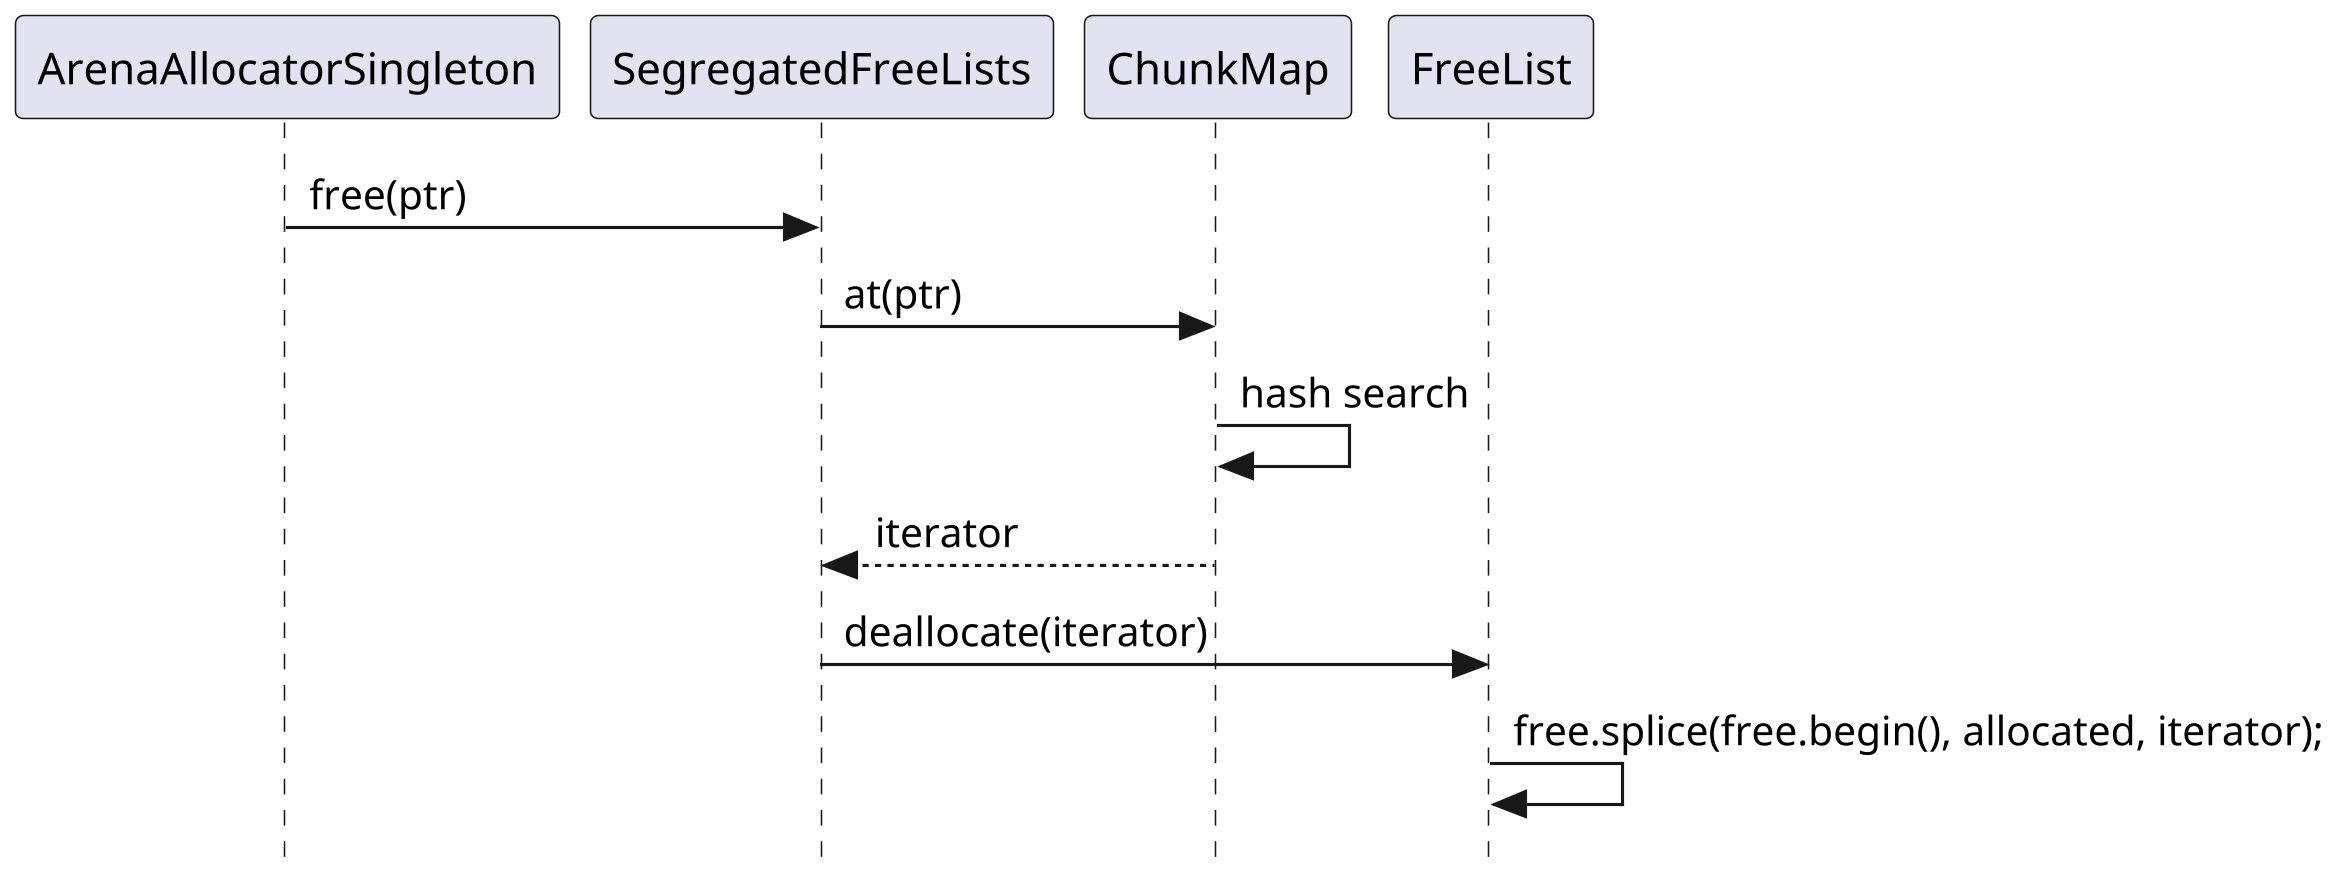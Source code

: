@startuml

skinparam style strictuml
skinparam dpi 300

participant ArenaAllocatorSingleton
participant SegregatedFreeLists
participant ChunkMap
participant FreeList

ArenaAllocatorSingleton -> SegregatedFreeLists : free(ptr)
SegregatedFreeLists -> ChunkMap : at(ptr)
ChunkMap -> ChunkMap : hash search
ChunkMap --> SegregatedFreeLists : iterator
SegregatedFreeLists -> FreeList : deallocate(iterator)
FreeList -> FreeList : free.splice(free.begin(), allocated, iterator);

@enduml
